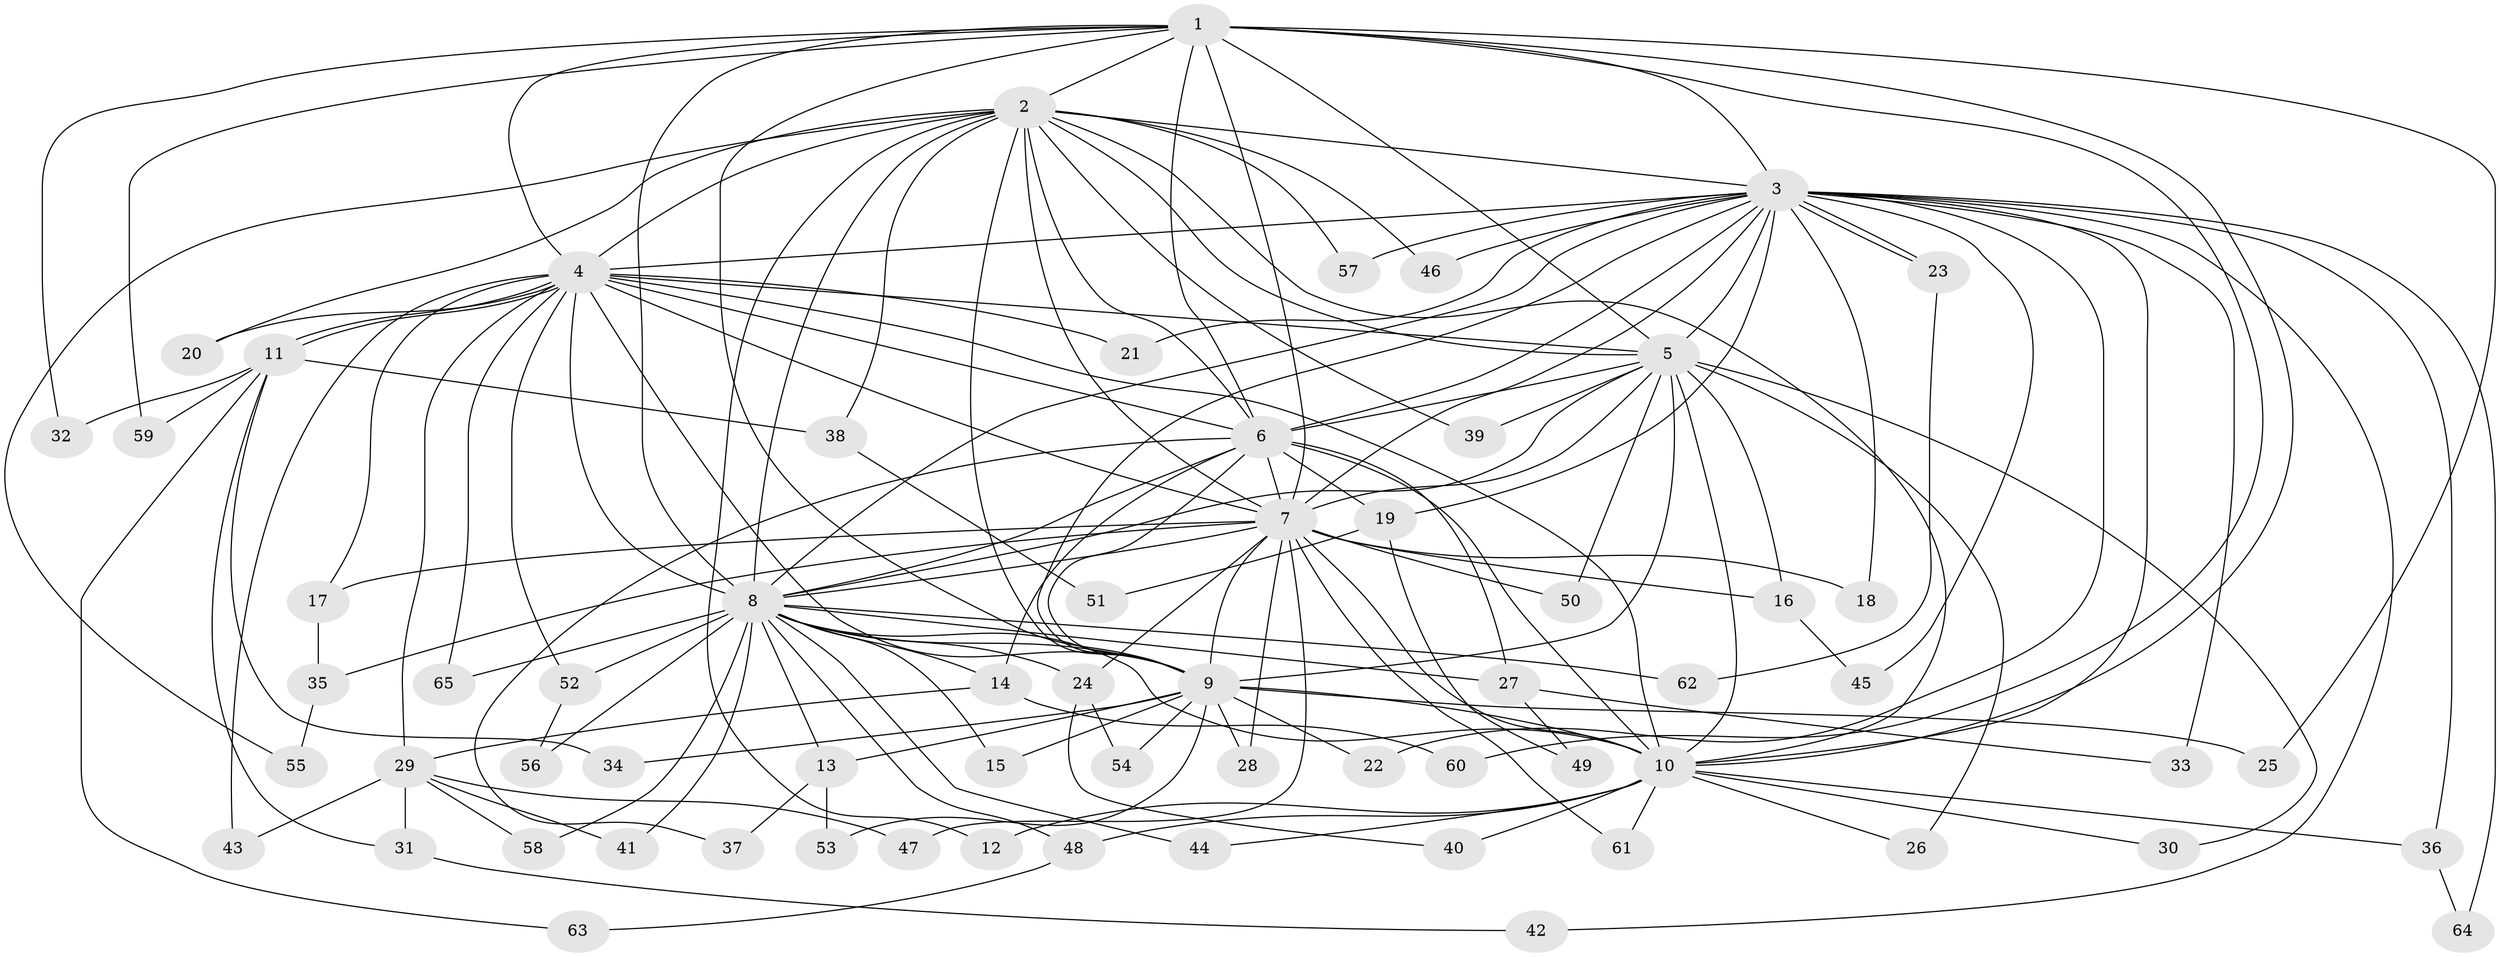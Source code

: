 // coarse degree distribution, {14: 0.07142857142857142, 10: 0.03571428571428571, 11: 0.10714285714285714, 2: 0.32142857142857145, 3: 0.25, 4: 0.07142857142857142, 9: 0.03571428571428571, 6: 0.03571428571428571, 5: 0.03571428571428571, 16: 0.03571428571428571}
// Generated by graph-tools (version 1.1) at 2025/36/03/04/25 23:36:37]
// undirected, 65 vertices, 155 edges
graph export_dot {
  node [color=gray90,style=filled];
  1;
  2;
  3;
  4;
  5;
  6;
  7;
  8;
  9;
  10;
  11;
  12;
  13;
  14;
  15;
  16;
  17;
  18;
  19;
  20;
  21;
  22;
  23;
  24;
  25;
  26;
  27;
  28;
  29;
  30;
  31;
  32;
  33;
  34;
  35;
  36;
  37;
  38;
  39;
  40;
  41;
  42;
  43;
  44;
  45;
  46;
  47;
  48;
  49;
  50;
  51;
  52;
  53;
  54;
  55;
  56;
  57;
  58;
  59;
  60;
  61;
  62;
  63;
  64;
  65;
  1 -- 2;
  1 -- 3;
  1 -- 4;
  1 -- 5;
  1 -- 6;
  1 -- 7;
  1 -- 8;
  1 -- 9;
  1 -- 10;
  1 -- 25;
  1 -- 32;
  1 -- 59;
  1 -- 60;
  2 -- 3;
  2 -- 4;
  2 -- 5;
  2 -- 6;
  2 -- 7;
  2 -- 8;
  2 -- 9;
  2 -- 10;
  2 -- 12;
  2 -- 20;
  2 -- 38;
  2 -- 39;
  2 -- 46;
  2 -- 55;
  2 -- 57;
  3 -- 4;
  3 -- 5;
  3 -- 6;
  3 -- 7;
  3 -- 8;
  3 -- 9;
  3 -- 10;
  3 -- 18;
  3 -- 19;
  3 -- 21;
  3 -- 22;
  3 -- 23;
  3 -- 23;
  3 -- 33;
  3 -- 36;
  3 -- 42;
  3 -- 45;
  3 -- 46;
  3 -- 57;
  3 -- 64;
  4 -- 5;
  4 -- 6;
  4 -- 7;
  4 -- 8;
  4 -- 9;
  4 -- 10;
  4 -- 11;
  4 -- 11;
  4 -- 17;
  4 -- 20;
  4 -- 21;
  4 -- 29;
  4 -- 43;
  4 -- 52;
  4 -- 65;
  5 -- 6;
  5 -- 7;
  5 -- 8;
  5 -- 9;
  5 -- 10;
  5 -- 16;
  5 -- 26;
  5 -- 30;
  5 -- 39;
  5 -- 50;
  6 -- 7;
  6 -- 8;
  6 -- 9;
  6 -- 10;
  6 -- 14;
  6 -- 19;
  6 -- 27;
  6 -- 37;
  7 -- 8;
  7 -- 9;
  7 -- 10;
  7 -- 16;
  7 -- 17;
  7 -- 18;
  7 -- 24;
  7 -- 28;
  7 -- 35;
  7 -- 47;
  7 -- 50;
  7 -- 61;
  8 -- 9;
  8 -- 10;
  8 -- 13;
  8 -- 14;
  8 -- 15;
  8 -- 24;
  8 -- 27;
  8 -- 41;
  8 -- 44;
  8 -- 48;
  8 -- 52;
  8 -- 56;
  8 -- 58;
  8 -- 62;
  8 -- 65;
  9 -- 10;
  9 -- 13;
  9 -- 15;
  9 -- 22;
  9 -- 25;
  9 -- 28;
  9 -- 34;
  9 -- 53;
  9 -- 54;
  10 -- 12;
  10 -- 26;
  10 -- 30;
  10 -- 36;
  10 -- 40;
  10 -- 44;
  10 -- 48;
  10 -- 61;
  11 -- 31;
  11 -- 32;
  11 -- 34;
  11 -- 38;
  11 -- 59;
  11 -- 63;
  13 -- 37;
  13 -- 53;
  14 -- 29;
  14 -- 60;
  16 -- 45;
  17 -- 35;
  19 -- 49;
  19 -- 51;
  23 -- 62;
  24 -- 40;
  24 -- 54;
  27 -- 33;
  27 -- 49;
  29 -- 31;
  29 -- 41;
  29 -- 43;
  29 -- 47;
  29 -- 58;
  31 -- 42;
  35 -- 55;
  36 -- 64;
  38 -- 51;
  48 -- 63;
  52 -- 56;
}
